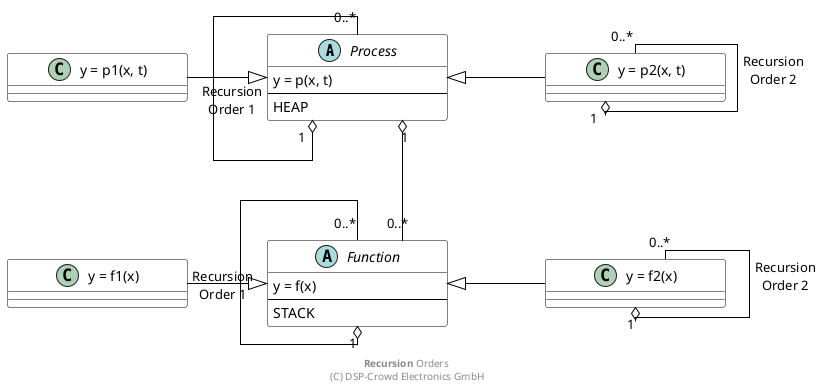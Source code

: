 
@startuml

skinparam linetype ortho
skinparam minClassWidth 180

skinparam nodesep 80
skinparam ranksep 120

skinparam class {
	BackgroundColor White
	ArrowColor Black
	BorderColor Black
}

abstract class "Process" as proc {
  y = p(x, t)
  --
  HEAP
}

abstract class "Function" as func {
  y = f(x)
  --
  STACK
}

class "y = p1(x, t)" as proc1 {}
class "y = p2(x, t)" as proc2 {}

class "y = f1(x)" as func1 {}
class "y = f2(x)" as func2 {}

proc "1" o-u- "0..*" proc : "Recursion\nOrder 1"
func "1" o-u- "0..*" func : "Recursion\nOrder 1"
proc "1" o-d- "0..*" func
proc <|-l- proc1
proc <|-r- proc2
func <|-l- func1
func <|-r- func2
proc2 "1" o-u- "0..*" proc2 : "Recursion\nOrder 2"
func2 "1" o-u- "0..*" func2 : "Recursion\nOrder 2"

footer **Recursion** Orders \n(C) DSP-Crowd Electronics GmbH

@enduml


